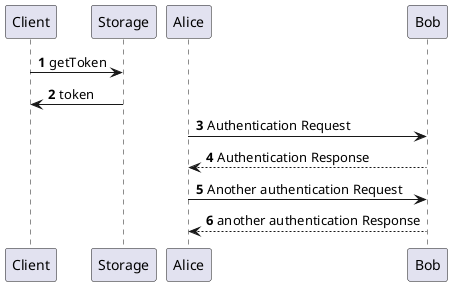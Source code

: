 @startuml
autonumber

Client -> Storage: getToken
Storage -> Client: token



Alice -> Bob: Authentication Request
Bob --> Alice: Authentication Response

Alice -> Bob: Another authentication Request
Alice <-- Bob: another authentication Response
@enduml